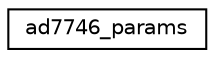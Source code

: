 digraph "Graphical Class Hierarchy"
{
 // LATEX_PDF_SIZE
  edge [fontname="Helvetica",fontsize="10",labelfontname="Helvetica",labelfontsize="10"];
  node [fontname="Helvetica",fontsize="10",shape=record];
  rankdir="LR";
  Node0 [label="ad7746_params",height=0.2,width=0.4,color="black", fillcolor="white", style="filled",URL="$structad7746__params.html",tooltip="AD7746 params."];
}

